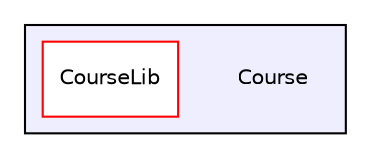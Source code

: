 digraph "Course" {
  compound=true
  node [ fontsize="10", fontname="Helvetica"];
  edge [ labelfontsize="10", labelfontname="Helvetica"];
  subgraph clusterdir_e6896a8a5f37dc8990fe861f004b1f70 {
    graph [ bgcolor="#eeeeff", pencolor="black", label="" URL="dir_e6896a8a5f37dc8990fe861f004b1f70.html"];
    dir_e6896a8a5f37dc8990fe861f004b1f70 [shape=plaintext label="Course"];
    dir_073dd5d248e348c36f44047f329142b1 [shape=box label="CourseLib" color="red" fillcolor="white" style="filled" URL="dir_073dd5d248e348c36f44047f329142b1.html"];
  }
}
